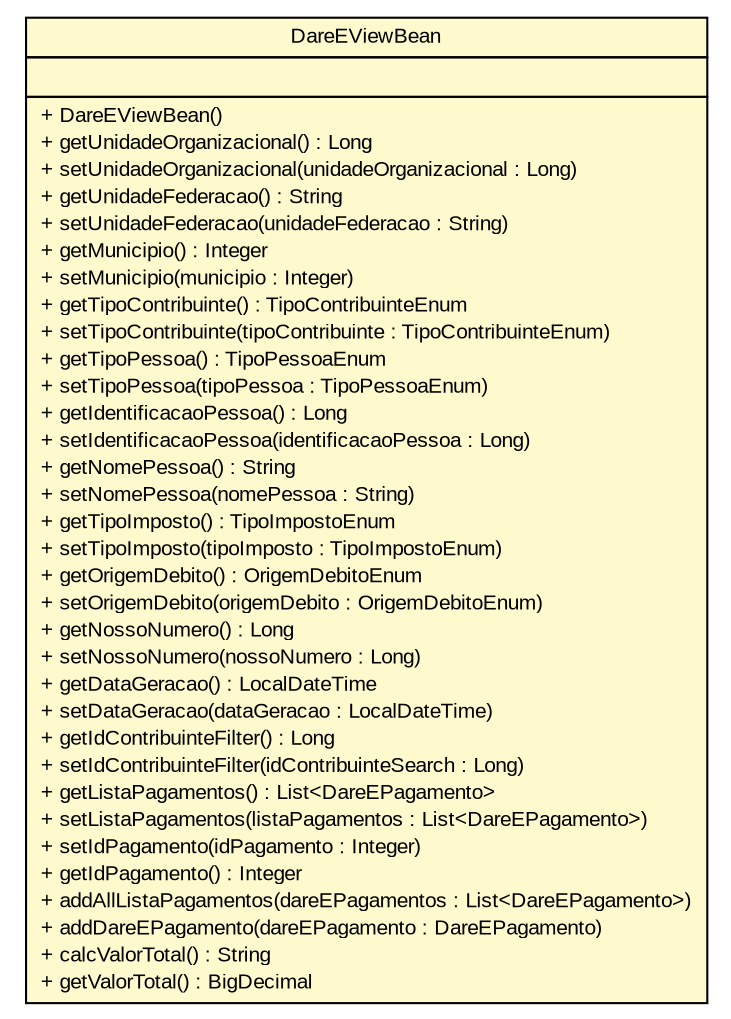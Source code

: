 #!/usr/local/bin/dot
#
# Class diagram 
# Generated by UMLGraph version R5_6 (http://www.umlgraph.org/)
#

digraph G {
	edge [fontname="arial",fontsize=10,labelfontname="arial",labelfontsize=10];
	node [fontname="arial",fontsize=10,shape=plaintext];
	nodesep=0.25;
	ranksep=0.5;
	// br.gov.to.sefaz.arr.parametros.managedbean.viewbean.dare.DareEViewBean
	c443283 [label=<<table title="br.gov.to.sefaz.arr.parametros.managedbean.viewbean.dare.DareEViewBean" border="0" cellborder="1" cellspacing="0" cellpadding="2" port="p" bgcolor="lemonChiffon" href="./DareEViewBean.html">
		<tr><td><table border="0" cellspacing="0" cellpadding="1">
<tr><td align="center" balign="center"> DareEViewBean </td></tr>
		</table></td></tr>
		<tr><td><table border="0" cellspacing="0" cellpadding="1">
<tr><td align="left" balign="left">  </td></tr>
		</table></td></tr>
		<tr><td><table border="0" cellspacing="0" cellpadding="1">
<tr><td align="left" balign="left"> + DareEViewBean() </td></tr>
<tr><td align="left" balign="left"> + getUnidadeOrganizacional() : Long </td></tr>
<tr><td align="left" balign="left"> + setUnidadeOrganizacional(unidadeOrganizacional : Long) </td></tr>
<tr><td align="left" balign="left"> + getUnidadeFederacao() : String </td></tr>
<tr><td align="left" balign="left"> + setUnidadeFederacao(unidadeFederacao : String) </td></tr>
<tr><td align="left" balign="left"> + getMunicipio() : Integer </td></tr>
<tr><td align="left" balign="left"> + setMunicipio(municipio : Integer) </td></tr>
<tr><td align="left" balign="left"> + getTipoContribuinte() : TipoContribuinteEnum </td></tr>
<tr><td align="left" balign="left"> + setTipoContribuinte(tipoContribuinte : TipoContribuinteEnum) </td></tr>
<tr><td align="left" balign="left"> + getTipoPessoa() : TipoPessoaEnum </td></tr>
<tr><td align="left" balign="left"> + setTipoPessoa(tipoPessoa : TipoPessoaEnum) </td></tr>
<tr><td align="left" balign="left"> + getIdentificacaoPessoa() : Long </td></tr>
<tr><td align="left" balign="left"> + setIdentificacaoPessoa(identificacaoPessoa : Long) </td></tr>
<tr><td align="left" balign="left"> + getNomePessoa() : String </td></tr>
<tr><td align="left" balign="left"> + setNomePessoa(nomePessoa : String) </td></tr>
<tr><td align="left" balign="left"> + getTipoImposto() : TipoImpostoEnum </td></tr>
<tr><td align="left" balign="left"> + setTipoImposto(tipoImposto : TipoImpostoEnum) </td></tr>
<tr><td align="left" balign="left"> + getOrigemDebito() : OrigemDebitoEnum </td></tr>
<tr><td align="left" balign="left"> + setOrigemDebito(origemDebito : OrigemDebitoEnum) </td></tr>
<tr><td align="left" balign="left"> + getNossoNumero() : Long </td></tr>
<tr><td align="left" balign="left"> + setNossoNumero(nossoNumero : Long) </td></tr>
<tr><td align="left" balign="left"> + getDataGeracao() : LocalDateTime </td></tr>
<tr><td align="left" balign="left"> + setDataGeracao(dataGeracao : LocalDateTime) </td></tr>
<tr><td align="left" balign="left"> + getIdContribuinteFilter() : Long </td></tr>
<tr><td align="left" balign="left"> + setIdContribuinteFilter(idContribuinteSearch : Long) </td></tr>
<tr><td align="left" balign="left"> + getListaPagamentos() : List&lt;DareEPagamento&gt; </td></tr>
<tr><td align="left" balign="left"> + setListaPagamentos(listaPagamentos : List&lt;DareEPagamento&gt;) </td></tr>
<tr><td align="left" balign="left"> + setIdPagamento(idPagamento : Integer) </td></tr>
<tr><td align="left" balign="left"> + getIdPagamento() : Integer </td></tr>
<tr><td align="left" balign="left"> + addAllListaPagamentos(dareEPagamentos : List&lt;DareEPagamento&gt;) </td></tr>
<tr><td align="left" balign="left"> + addDareEPagamento(dareEPagamento : DareEPagamento) </td></tr>
<tr><td align="left" balign="left"> + calcValorTotal() : String </td></tr>
<tr><td align="left" balign="left"> + getValorTotal() : BigDecimal </td></tr>
		</table></td></tr>
		</table>>, URL="./DareEViewBean.html", fontname="arial", fontcolor="black", fontsize=10.0];
}

